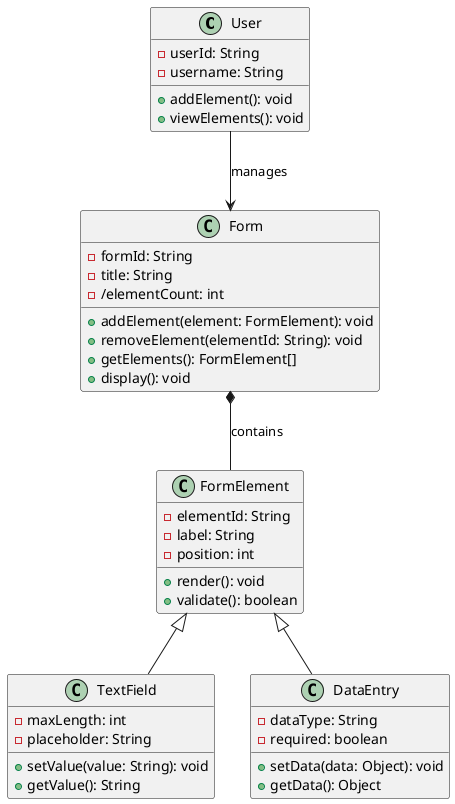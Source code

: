 @startuml
class User {
    - userId: String
    - username: String
    + addElement(): void
    + viewElements(): void
}

class Form {
    - formId: String
    - title: String
    - /elementCount: int
    + addElement(element: FormElement): void
    + removeElement(elementId: String): void
    + getElements(): FormElement[]
    + display(): void
}

class FormElement {
    - elementId: String
    - label: String
    - position: int
    + render(): void
    + validate(): boolean
}

class TextField {
    - maxLength: int
    - placeholder: String
    + setValue(value: String): void
    + getValue(): String
}

class DataEntry {
    - dataType: String
    - required: boolean
    + setData(data: Object): void
    + getData(): Object
}

User --> Form : manages
Form *-- FormElement : contains
FormElement <|-- TextField
FormElement <|-- DataEntry
@enduml